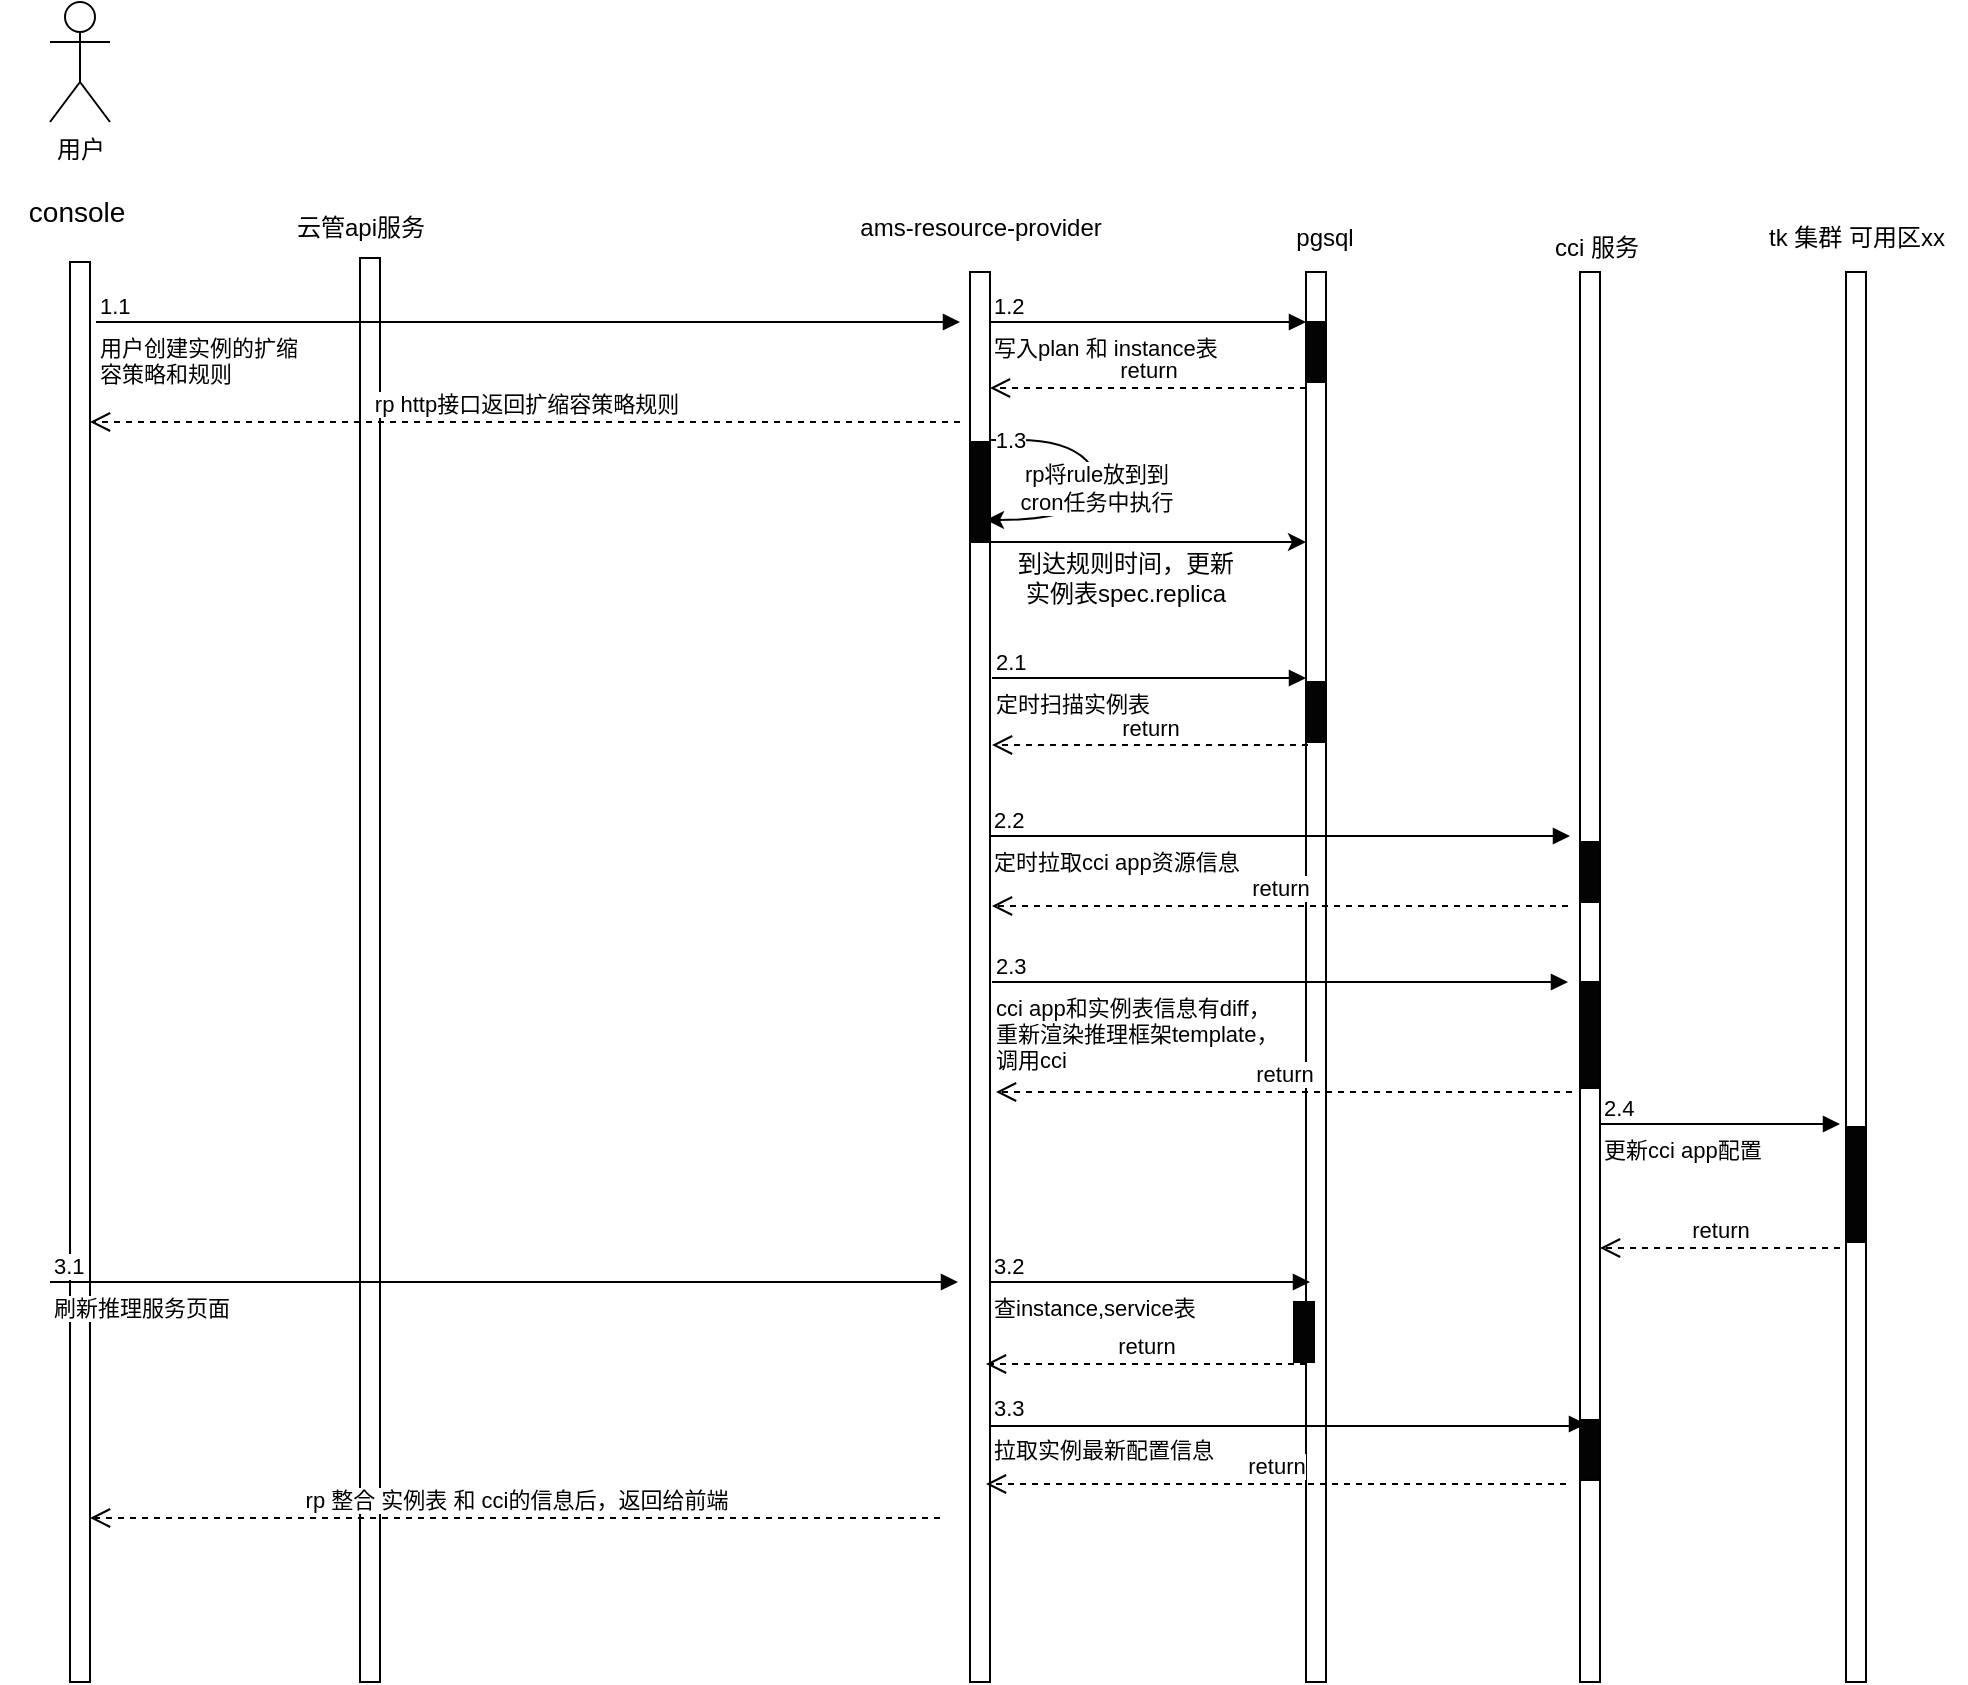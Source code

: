 <mxfile version="22.1.12" type="github">
  <diagram id="C5RBs43oDa-KdzZeNtuy" name="Page-1">
    <mxGraphModel dx="1363" dy="914" grid="1" gridSize="10" guides="1" tooltips="1" connect="1" arrows="1" fold="1" page="1" pageScale="1" pageWidth="827" pageHeight="1169" math="0" shadow="0">
      <root>
        <mxCell id="WIyWlLk6GJQsqaUBKTNV-0" />
        <mxCell id="WIyWlLk6GJQsqaUBKTNV-1" parent="WIyWlLk6GJQsqaUBKTNV-0" />
        <mxCell id="yG3EtKwMuxylufSLAqyE-0" value="用户" style="shape=umlActor;verticalLabelPosition=bottom;verticalAlign=top;html=1;outlineConnect=0;" vertex="1" parent="WIyWlLk6GJQsqaUBKTNV-1">
          <mxGeometry x="135" y="440" width="30" height="60" as="geometry" />
        </mxCell>
        <mxCell id="yG3EtKwMuxylufSLAqyE-1" value="" style="html=1;points=[[0,0,0,0,5],[0,1,0,0,-5],[1,0,0,0,5],[1,1,0,0,-5]];perimeter=orthogonalPerimeter;outlineConnect=0;targetShapes=umlLifeline;portConstraint=eastwest;newEdgeStyle={&quot;curved&quot;:0,&quot;rounded&quot;:0};" vertex="1" parent="WIyWlLk6GJQsqaUBKTNV-1">
          <mxGeometry x="145" y="570" width="10" height="710" as="geometry" />
        </mxCell>
        <mxCell id="yG3EtKwMuxylufSLAqyE-2" value="&lt;font style=&quot;font-size: 14px;&quot;&gt;console&amp;nbsp;&lt;/font&gt;" style="text;html=1;align=center;verticalAlign=middle;resizable=0;points=[];autosize=1;strokeColor=none;fillColor=none;" vertex="1" parent="WIyWlLk6GJQsqaUBKTNV-1">
          <mxGeometry x="110" y="530" width="80" height="30" as="geometry" />
        </mxCell>
        <mxCell id="yG3EtKwMuxylufSLAqyE-7" value="" style="html=1;points=[[0,0,0,0,5],[0,1,0,0,-5],[1,0,0,0,5],[1,1,0,0,-5]];perimeter=orthogonalPerimeter;outlineConnect=0;targetShapes=umlLifeline;portConstraint=eastwest;newEdgeStyle={&quot;curved&quot;:0,&quot;rounded&quot;:0};" vertex="1" parent="WIyWlLk6GJQsqaUBKTNV-1">
          <mxGeometry x="595" y="575" width="10" height="705" as="geometry" />
        </mxCell>
        <mxCell id="yG3EtKwMuxylufSLAqyE-8" value="ams-resource-provider" style="text;html=1;align=center;verticalAlign=middle;resizable=0;points=[];autosize=1;strokeColor=none;fillColor=none;" vertex="1" parent="WIyWlLk6GJQsqaUBKTNV-1">
          <mxGeometry x="530" y="538" width="140" height="30" as="geometry" />
        </mxCell>
        <mxCell id="yG3EtKwMuxylufSLAqyE-11" value="" style="html=1;points=[[0,0,0,0,5],[0,1,0,0,-5],[1,0,0,0,5],[1,1,0,0,-5]];perimeter=orthogonalPerimeter;outlineConnect=0;targetShapes=umlLifeline;portConstraint=eastwest;newEdgeStyle={&quot;curved&quot;:0,&quot;rounded&quot;:0};" vertex="1" parent="WIyWlLk6GJQsqaUBKTNV-1">
          <mxGeometry x="763" y="575" width="10" height="705" as="geometry" />
        </mxCell>
        <mxCell id="yG3EtKwMuxylufSLAqyE-12" value="pgsql" style="text;html=1;align=center;verticalAlign=middle;resizable=0;points=[];autosize=1;strokeColor=none;fillColor=none;" vertex="1" parent="WIyWlLk6GJQsqaUBKTNV-1">
          <mxGeometry x="747" y="543" width="50" height="30" as="geometry" />
        </mxCell>
        <mxCell id="yG3EtKwMuxylufSLAqyE-13" value="查instance,service表" style="endArrow=block;endFill=1;html=1;edgeStyle=orthogonalEdgeStyle;align=left;verticalAlign=top;rounded=0;" edge="1" parent="WIyWlLk6GJQsqaUBKTNV-1">
          <mxGeometry x="-1" relative="1" as="geometry">
            <mxPoint x="605" y="1080" as="sourcePoint" />
            <mxPoint x="765" y="1080" as="targetPoint" />
            <mxPoint as="offset" />
          </mxGeometry>
        </mxCell>
        <mxCell id="yG3EtKwMuxylufSLAqyE-14" value="3.2" style="edgeLabel;resizable=0;html=1;align=left;verticalAlign=bottom;" connectable="0" vertex="1" parent="yG3EtKwMuxylufSLAqyE-13">
          <mxGeometry x="-1" relative="1" as="geometry" />
        </mxCell>
        <mxCell id="yG3EtKwMuxylufSLAqyE-15" value="" style="html=1;points=[[0,0,0,0,5],[0,1,0,0,-5],[1,0,0,0,5],[1,1,0,0,-5]];perimeter=orthogonalPerimeter;outlineConnect=0;targetShapes=umlLifeline;portConstraint=eastwest;newEdgeStyle={&quot;curved&quot;:0,&quot;rounded&quot;:0};" vertex="1" parent="WIyWlLk6GJQsqaUBKTNV-1">
          <mxGeometry x="290" y="568" width="10" height="712" as="geometry" />
        </mxCell>
        <mxCell id="yG3EtKwMuxylufSLAqyE-16" value="云管api服务" style="text;html=1;align=center;verticalAlign=middle;resizable=0;points=[];autosize=1;strokeColor=none;fillColor=none;" vertex="1" parent="WIyWlLk6GJQsqaUBKTNV-1">
          <mxGeometry x="245" y="538" width="90" height="30" as="geometry" />
        </mxCell>
        <mxCell id="yG3EtKwMuxylufSLAqyE-20" value="" style="html=1;points=[[0,0,0,0,5],[0,1,0,0,-5],[1,0,0,0,5],[1,1,0,0,-5]];perimeter=orthogonalPerimeter;outlineConnect=0;targetShapes=umlLifeline;portConstraint=eastwest;newEdgeStyle={&quot;curved&quot;:0,&quot;rounded&quot;:0};" vertex="1" parent="WIyWlLk6GJQsqaUBKTNV-1">
          <mxGeometry x="900" y="575" width="10" height="705" as="geometry" />
        </mxCell>
        <mxCell id="yG3EtKwMuxylufSLAqyE-21" value="cci 服务" style="text;html=1;align=center;verticalAlign=middle;resizable=0;points=[];autosize=1;strokeColor=none;fillColor=none;" vertex="1" parent="WIyWlLk6GJQsqaUBKTNV-1">
          <mxGeometry x="873" y="548" width="70" height="30" as="geometry" />
        </mxCell>
        <mxCell id="yG3EtKwMuxylufSLAqyE-24" value="" style="html=1;points=[[0,0,0,0,5],[0,1,0,0,-5],[1,0,0,0,5],[1,1,0,0,-5]];perimeter=orthogonalPerimeter;outlineConnect=0;targetShapes=umlLifeline;portConstraint=eastwest;newEdgeStyle={&quot;curved&quot;:0,&quot;rounded&quot;:0};" vertex="1" parent="WIyWlLk6GJQsqaUBKTNV-1">
          <mxGeometry x="1033" y="575" width="10" height="705" as="geometry" />
        </mxCell>
        <mxCell id="yG3EtKwMuxylufSLAqyE-27" value="tk 集群 可用区xx" style="text;html=1;align=center;verticalAlign=middle;resizable=0;points=[];autosize=1;strokeColor=none;fillColor=none;" vertex="1" parent="WIyWlLk6GJQsqaUBKTNV-1">
          <mxGeometry x="983" y="543" width="110" height="30" as="geometry" />
        </mxCell>
        <mxCell id="yG3EtKwMuxylufSLAqyE-28" value="定时扫描实例表" style="endArrow=block;endFill=1;html=1;edgeStyle=orthogonalEdgeStyle;align=left;verticalAlign=top;rounded=0;" edge="1" parent="WIyWlLk6GJQsqaUBKTNV-1">
          <mxGeometry x="-1" relative="1" as="geometry">
            <mxPoint x="606" y="778" as="sourcePoint" />
            <mxPoint x="763" y="778" as="targetPoint" />
            <mxPoint as="offset" />
          </mxGeometry>
        </mxCell>
        <mxCell id="yG3EtKwMuxylufSLAqyE-29" value="2.1" style="edgeLabel;resizable=0;html=1;align=left;verticalAlign=bottom;" connectable="0" vertex="1" parent="yG3EtKwMuxylufSLAqyE-28">
          <mxGeometry x="-1" relative="1" as="geometry" />
        </mxCell>
        <mxCell id="yG3EtKwMuxylufSLAqyE-30" value="定时拉取cci app资源信息" style="endArrow=block;endFill=1;html=1;edgeStyle=orthogonalEdgeStyle;align=left;verticalAlign=top;rounded=0;" edge="1" parent="WIyWlLk6GJQsqaUBKTNV-1">
          <mxGeometry x="-1" relative="1" as="geometry">
            <mxPoint x="605" y="857" as="sourcePoint" />
            <mxPoint x="895" y="857" as="targetPoint" />
            <mxPoint as="offset" />
          </mxGeometry>
        </mxCell>
        <mxCell id="yG3EtKwMuxylufSLAqyE-31" value="2.2" style="edgeLabel;resizable=0;html=1;align=left;verticalAlign=bottom;" connectable="0" vertex="1" parent="yG3EtKwMuxylufSLAqyE-30">
          <mxGeometry x="-1" relative="1" as="geometry" />
        </mxCell>
        <mxCell id="yG3EtKwMuxylufSLAqyE-32" value="cci app和实例表信息有diff，&lt;br&gt;重新渲染推理框架template，&lt;br&gt;调用cci" style="endArrow=block;endFill=1;html=1;edgeStyle=orthogonalEdgeStyle;align=left;verticalAlign=top;rounded=0;" edge="1" parent="WIyWlLk6GJQsqaUBKTNV-1">
          <mxGeometry x="-1" relative="1" as="geometry">
            <mxPoint x="606" y="930" as="sourcePoint" />
            <mxPoint x="894" y="930" as="targetPoint" />
            <mxPoint as="offset" />
          </mxGeometry>
        </mxCell>
        <mxCell id="yG3EtKwMuxylufSLAqyE-33" value="刷新推理服务页面" style="endArrow=block;endFill=1;html=1;edgeStyle=orthogonalEdgeStyle;align=left;verticalAlign=top;rounded=0;" edge="1" parent="WIyWlLk6GJQsqaUBKTNV-1">
          <mxGeometry x="-1" relative="1" as="geometry">
            <mxPoint x="135" y="1080" as="sourcePoint" />
            <mxPoint x="589" y="1080" as="targetPoint" />
          </mxGeometry>
        </mxCell>
        <mxCell id="yG3EtKwMuxylufSLAqyE-34" value="3.1" style="edgeLabel;resizable=0;html=1;align=left;verticalAlign=bottom;" connectable="0" vertex="1" parent="yG3EtKwMuxylufSLAqyE-33">
          <mxGeometry x="-1" relative="1" as="geometry" />
        </mxCell>
        <mxCell id="yG3EtKwMuxylufSLAqyE-35" value="rp 整合 实例表 和 cci的信息后，返回给前端" style="html=1;verticalAlign=bottom;endArrow=open;dashed=1;endSize=8;curved=0;rounded=0;" edge="1" parent="WIyWlLk6GJQsqaUBKTNV-1">
          <mxGeometry x="-0.0" relative="1" as="geometry">
            <mxPoint x="580" y="1198" as="sourcePoint" />
            <mxPoint x="155" y="1198" as="targetPoint" />
            <mxPoint as="offset" />
          </mxGeometry>
        </mxCell>
        <mxCell id="yG3EtKwMuxylufSLAqyE-40" value="return" style="html=1;verticalAlign=bottom;endArrow=open;dashed=1;endSize=8;curved=0;rounded=0;" edge="1" parent="WIyWlLk6GJQsqaUBKTNV-1">
          <mxGeometry relative="1" as="geometry">
            <mxPoint x="894" y="892" as="sourcePoint" />
            <mxPoint x="606" y="892" as="targetPoint" />
          </mxGeometry>
        </mxCell>
        <mxCell id="yG3EtKwMuxylufSLAqyE-41" value="return" style="html=1;verticalAlign=bottom;endArrow=open;dashed=1;endSize=8;curved=0;rounded=0;" edge="1" parent="WIyWlLk6GJQsqaUBKTNV-1">
          <mxGeometry relative="1" as="geometry">
            <mxPoint x="764" y="811.5" as="sourcePoint" />
            <mxPoint x="606" y="811.5" as="targetPoint" />
          </mxGeometry>
        </mxCell>
        <mxCell id="yG3EtKwMuxylufSLAqyE-46" value="return" style="html=1;verticalAlign=bottom;endArrow=open;dashed=1;endSize=8;curved=0;rounded=0;" edge="1" parent="WIyWlLk6GJQsqaUBKTNV-1">
          <mxGeometry relative="1" as="geometry">
            <mxPoint x="763" y="1121" as="sourcePoint" />
            <mxPoint x="603" y="1121" as="targetPoint" />
          </mxGeometry>
        </mxCell>
        <mxCell id="yG3EtKwMuxylufSLAqyE-49" value="拉取实例最新配置信息" style="endArrow=block;endFill=1;html=1;edgeStyle=orthogonalEdgeStyle;align=left;verticalAlign=top;rounded=0;" edge="1" parent="WIyWlLk6GJQsqaUBKTNV-1">
          <mxGeometry x="-1" relative="1" as="geometry">
            <mxPoint x="605" y="1151" as="sourcePoint" />
            <mxPoint x="903" y="1151" as="targetPoint" />
            <mxPoint as="offset" />
            <Array as="points">
              <mxPoint x="605" y="1152" />
              <mxPoint x="895" y="1152" />
              <mxPoint x="895" y="1151" />
            </Array>
          </mxGeometry>
        </mxCell>
        <mxCell id="yG3EtKwMuxylufSLAqyE-50" value="3.3" style="edgeLabel;resizable=0;html=1;align=left;verticalAlign=bottom;" connectable="0" vertex="1" parent="yG3EtKwMuxylufSLAqyE-49">
          <mxGeometry x="-1" relative="1" as="geometry" />
        </mxCell>
        <mxCell id="yG3EtKwMuxylufSLAqyE-51" value="return" style="html=1;verticalAlign=bottom;endArrow=open;dashed=1;endSize=8;curved=0;rounded=0;" edge="1" parent="WIyWlLk6GJQsqaUBKTNV-1">
          <mxGeometry relative="1" as="geometry">
            <mxPoint x="893" y="1181" as="sourcePoint" />
            <mxPoint x="603" y="1181" as="targetPoint" />
          </mxGeometry>
        </mxCell>
        <mxCell id="yG3EtKwMuxylufSLAqyE-53" value="用户创建实例的扩缩&lt;br&gt;容策略和规则" style="endArrow=block;endFill=1;html=1;edgeStyle=orthogonalEdgeStyle;align=left;verticalAlign=top;rounded=0;" edge="1" parent="WIyWlLk6GJQsqaUBKTNV-1">
          <mxGeometry x="-1" relative="1" as="geometry">
            <mxPoint x="158" y="600" as="sourcePoint" />
            <mxPoint x="590" y="600" as="targetPoint" />
            <mxPoint as="offset" />
          </mxGeometry>
        </mxCell>
        <mxCell id="yG3EtKwMuxylufSLAqyE-54" value="1.1" style="edgeLabel;resizable=0;html=1;align=left;verticalAlign=bottom;" connectable="0" vertex="1" parent="yG3EtKwMuxylufSLAqyE-53">
          <mxGeometry x="-1" relative="1" as="geometry" />
        </mxCell>
        <mxCell id="yG3EtKwMuxylufSLAqyE-55" value="写入plan 和 instance表" style="endArrow=block;endFill=1;html=1;edgeStyle=orthogonalEdgeStyle;align=left;verticalAlign=top;rounded=0;" edge="1" parent="WIyWlLk6GJQsqaUBKTNV-1">
          <mxGeometry x="-1" relative="1" as="geometry">
            <mxPoint x="605" y="600" as="sourcePoint" />
            <mxPoint x="763" y="600" as="targetPoint" />
            <mxPoint as="offset" />
          </mxGeometry>
        </mxCell>
        <mxCell id="yG3EtKwMuxylufSLAqyE-56" value="1.2" style="edgeLabel;resizable=0;html=1;align=left;verticalAlign=bottom;" connectable="0" vertex="1" parent="yG3EtKwMuxylufSLAqyE-55">
          <mxGeometry x="-1" relative="1" as="geometry" />
        </mxCell>
        <mxCell id="yG3EtKwMuxylufSLAqyE-57" value="rp http接口返回扩缩容策略规则" style="html=1;verticalAlign=bottom;endArrow=open;dashed=1;endSize=8;curved=0;rounded=0;" edge="1" parent="WIyWlLk6GJQsqaUBKTNV-1">
          <mxGeometry x="0.001" relative="1" as="geometry">
            <mxPoint x="590" y="650" as="sourcePoint" />
            <mxPoint x="155" y="650" as="targetPoint" />
            <mxPoint as="offset" />
          </mxGeometry>
        </mxCell>
        <mxCell id="yG3EtKwMuxylufSLAqyE-58" value="return" style="html=1;verticalAlign=bottom;endArrow=open;dashed=1;endSize=8;curved=0;rounded=0;" edge="1" parent="WIyWlLk6GJQsqaUBKTNV-1">
          <mxGeometry relative="1" as="geometry">
            <mxPoint x="763" y="633" as="sourcePoint" />
            <mxPoint x="605" y="633" as="targetPoint" />
          </mxGeometry>
        </mxCell>
        <mxCell id="yG3EtKwMuxylufSLAqyE-59" value="" style="curved=1;endArrow=classic;html=1;rounded=0;" edge="1" parent="WIyWlLk6GJQsqaUBKTNV-1">
          <mxGeometry width="50" height="50" relative="1" as="geometry">
            <mxPoint x="615" y="659" as="sourcePoint" />
            <mxPoint x="603" y="699" as="targetPoint" />
            <Array as="points">
              <mxPoint x="595" y="659" />
              <mxPoint x="643" y="659" />
              <mxPoint x="663" y="679" />
              <mxPoint x="643" y="699" />
            </Array>
          </mxGeometry>
        </mxCell>
        <mxCell id="yG3EtKwMuxylufSLAqyE-60" value="rp将rule放到到&lt;br&gt;cron任务中执行" style="edgeLabel;html=1;align=center;verticalAlign=middle;resizable=0;points=[];" vertex="1" connectable="0" parent="yG3EtKwMuxylufSLAqyE-59">
          <mxGeometry x="0.241" y="-2" relative="1" as="geometry">
            <mxPoint y="1" as="offset" />
          </mxGeometry>
        </mxCell>
        <mxCell id="yG3EtKwMuxylufSLAqyE-61" value="1.3" style="edgeLabel;html=1;align=center;verticalAlign=middle;resizable=0;points=[];" vertex="1" connectable="0" parent="yG3EtKwMuxylufSLAqyE-59">
          <mxGeometry x="-0.992" relative="1" as="geometry">
            <mxPoint as="offset" />
          </mxGeometry>
        </mxCell>
        <mxCell id="yG3EtKwMuxylufSLAqyE-62" value="到达规则时间，更新实例表spec.replica" style="text;html=1;strokeColor=none;fillColor=none;align=center;verticalAlign=middle;whiteSpace=wrap;rounded=0;" vertex="1" parent="WIyWlLk6GJQsqaUBKTNV-1">
          <mxGeometry x="613" y="713" width="120" height="30" as="geometry" />
        </mxCell>
        <mxCell id="yG3EtKwMuxylufSLAqyE-63" value="" style="endArrow=classic;html=1;rounded=0;" edge="1" parent="WIyWlLk6GJQsqaUBKTNV-1" target="yG3EtKwMuxylufSLAqyE-11">
          <mxGeometry width="50" height="50" relative="1" as="geometry">
            <mxPoint x="605" y="710" as="sourcePoint" />
            <mxPoint x="753" y="710" as="targetPoint" />
          </mxGeometry>
        </mxCell>
        <mxCell id="yG3EtKwMuxylufSLAqyE-64" value="return" style="html=1;verticalAlign=bottom;endArrow=open;dashed=1;endSize=8;curved=0;rounded=0;" edge="1" parent="WIyWlLk6GJQsqaUBKTNV-1">
          <mxGeometry relative="1" as="geometry">
            <mxPoint x="896" y="985" as="sourcePoint" />
            <mxPoint x="608" y="985" as="targetPoint" />
          </mxGeometry>
        </mxCell>
        <mxCell id="yG3EtKwMuxylufSLAqyE-65" value="更新cci app配置" style="endArrow=block;endFill=1;html=1;edgeStyle=orthogonalEdgeStyle;align=left;verticalAlign=top;rounded=0;" edge="1" parent="WIyWlLk6GJQsqaUBKTNV-1">
          <mxGeometry x="-1" relative="1" as="geometry">
            <mxPoint x="910" y="1001" as="sourcePoint" />
            <mxPoint x="1030" y="1001" as="targetPoint" />
            <mxPoint as="offset" />
          </mxGeometry>
        </mxCell>
        <mxCell id="yG3EtKwMuxylufSLAqyE-66" value="2.4" style="edgeLabel;resizable=0;html=1;align=left;verticalAlign=bottom;" connectable="0" vertex="1" parent="yG3EtKwMuxylufSLAqyE-65">
          <mxGeometry x="-1" relative="1" as="geometry" />
        </mxCell>
        <mxCell id="yG3EtKwMuxylufSLAqyE-67" value="return" style="html=1;verticalAlign=bottom;endArrow=open;dashed=1;endSize=8;curved=0;rounded=0;" edge="1" parent="WIyWlLk6GJQsqaUBKTNV-1">
          <mxGeometry relative="1" as="geometry">
            <mxPoint x="1030.0" y="1063" as="sourcePoint" />
            <mxPoint x="910" y="1063" as="targetPoint" />
          </mxGeometry>
        </mxCell>
        <mxCell id="yG3EtKwMuxylufSLAqyE-68" value="2.3" style="edgeLabel;resizable=0;html=1;align=left;verticalAlign=bottom;" connectable="0" vertex="1" parent="WIyWlLk6GJQsqaUBKTNV-1">
          <mxGeometry x="606.0" y="930.0" as="geometry" />
        </mxCell>
        <mxCell id="yG3EtKwMuxylufSLAqyE-73" value="" style="rounded=0;whiteSpace=wrap;html=1;rotation=90;fillColor=#030303;" vertex="1" parent="WIyWlLk6GJQsqaUBKTNV-1">
          <mxGeometry x="1009.25" y="1026.25" width="57.5" height="10" as="geometry" />
        </mxCell>
        <mxCell id="yG3EtKwMuxylufSLAqyE-74" value="" style="rounded=0;whiteSpace=wrap;html=1;rotation=90;fillColor=#030303;" vertex="1" parent="WIyWlLk6GJQsqaUBKTNV-1">
          <mxGeometry x="753" y="610" width="30" height="10" as="geometry" />
        </mxCell>
        <mxCell id="yG3EtKwMuxylufSLAqyE-75" value="" style="rounded=0;whiteSpace=wrap;html=1;rotation=90;fillColor=#030303;" vertex="1" parent="WIyWlLk6GJQsqaUBKTNV-1">
          <mxGeometry x="753" y="790" width="30" height="10" as="geometry" />
        </mxCell>
        <mxCell id="yG3EtKwMuxylufSLAqyE-76" value="" style="rounded=0;whiteSpace=wrap;html=1;rotation=90;fillColor=#030303;" vertex="1" parent="WIyWlLk6GJQsqaUBKTNV-1">
          <mxGeometry x="575" y="680" width="50" height="10" as="geometry" />
        </mxCell>
        <mxCell id="yG3EtKwMuxylufSLAqyE-77" value="" style="rounded=0;whiteSpace=wrap;html=1;rotation=90;fillColor=#030303;" vertex="1" parent="WIyWlLk6GJQsqaUBKTNV-1">
          <mxGeometry x="890" y="870" width="30" height="10" as="geometry" />
        </mxCell>
        <mxCell id="yG3EtKwMuxylufSLAqyE-79" value="" style="rounded=0;whiteSpace=wrap;html=1;rotation=90;fillColor=#030303;" vertex="1" parent="WIyWlLk6GJQsqaUBKTNV-1">
          <mxGeometry x="878.5" y="951.5" width="53" height="10" as="geometry" />
        </mxCell>
        <mxCell id="yG3EtKwMuxylufSLAqyE-80" value="" style="rounded=0;whiteSpace=wrap;html=1;rotation=90;fillColor=#030303;" vertex="1" parent="WIyWlLk6GJQsqaUBKTNV-1">
          <mxGeometry x="890" y="1159" width="30" height="10" as="geometry" />
        </mxCell>
        <mxCell id="yG3EtKwMuxylufSLAqyE-81" value="" style="rounded=0;whiteSpace=wrap;html=1;rotation=90;fillColor=#030303;" vertex="1" parent="WIyWlLk6GJQsqaUBKTNV-1">
          <mxGeometry x="747" y="1100" width="30" height="10" as="geometry" />
        </mxCell>
      </root>
    </mxGraphModel>
  </diagram>
</mxfile>
